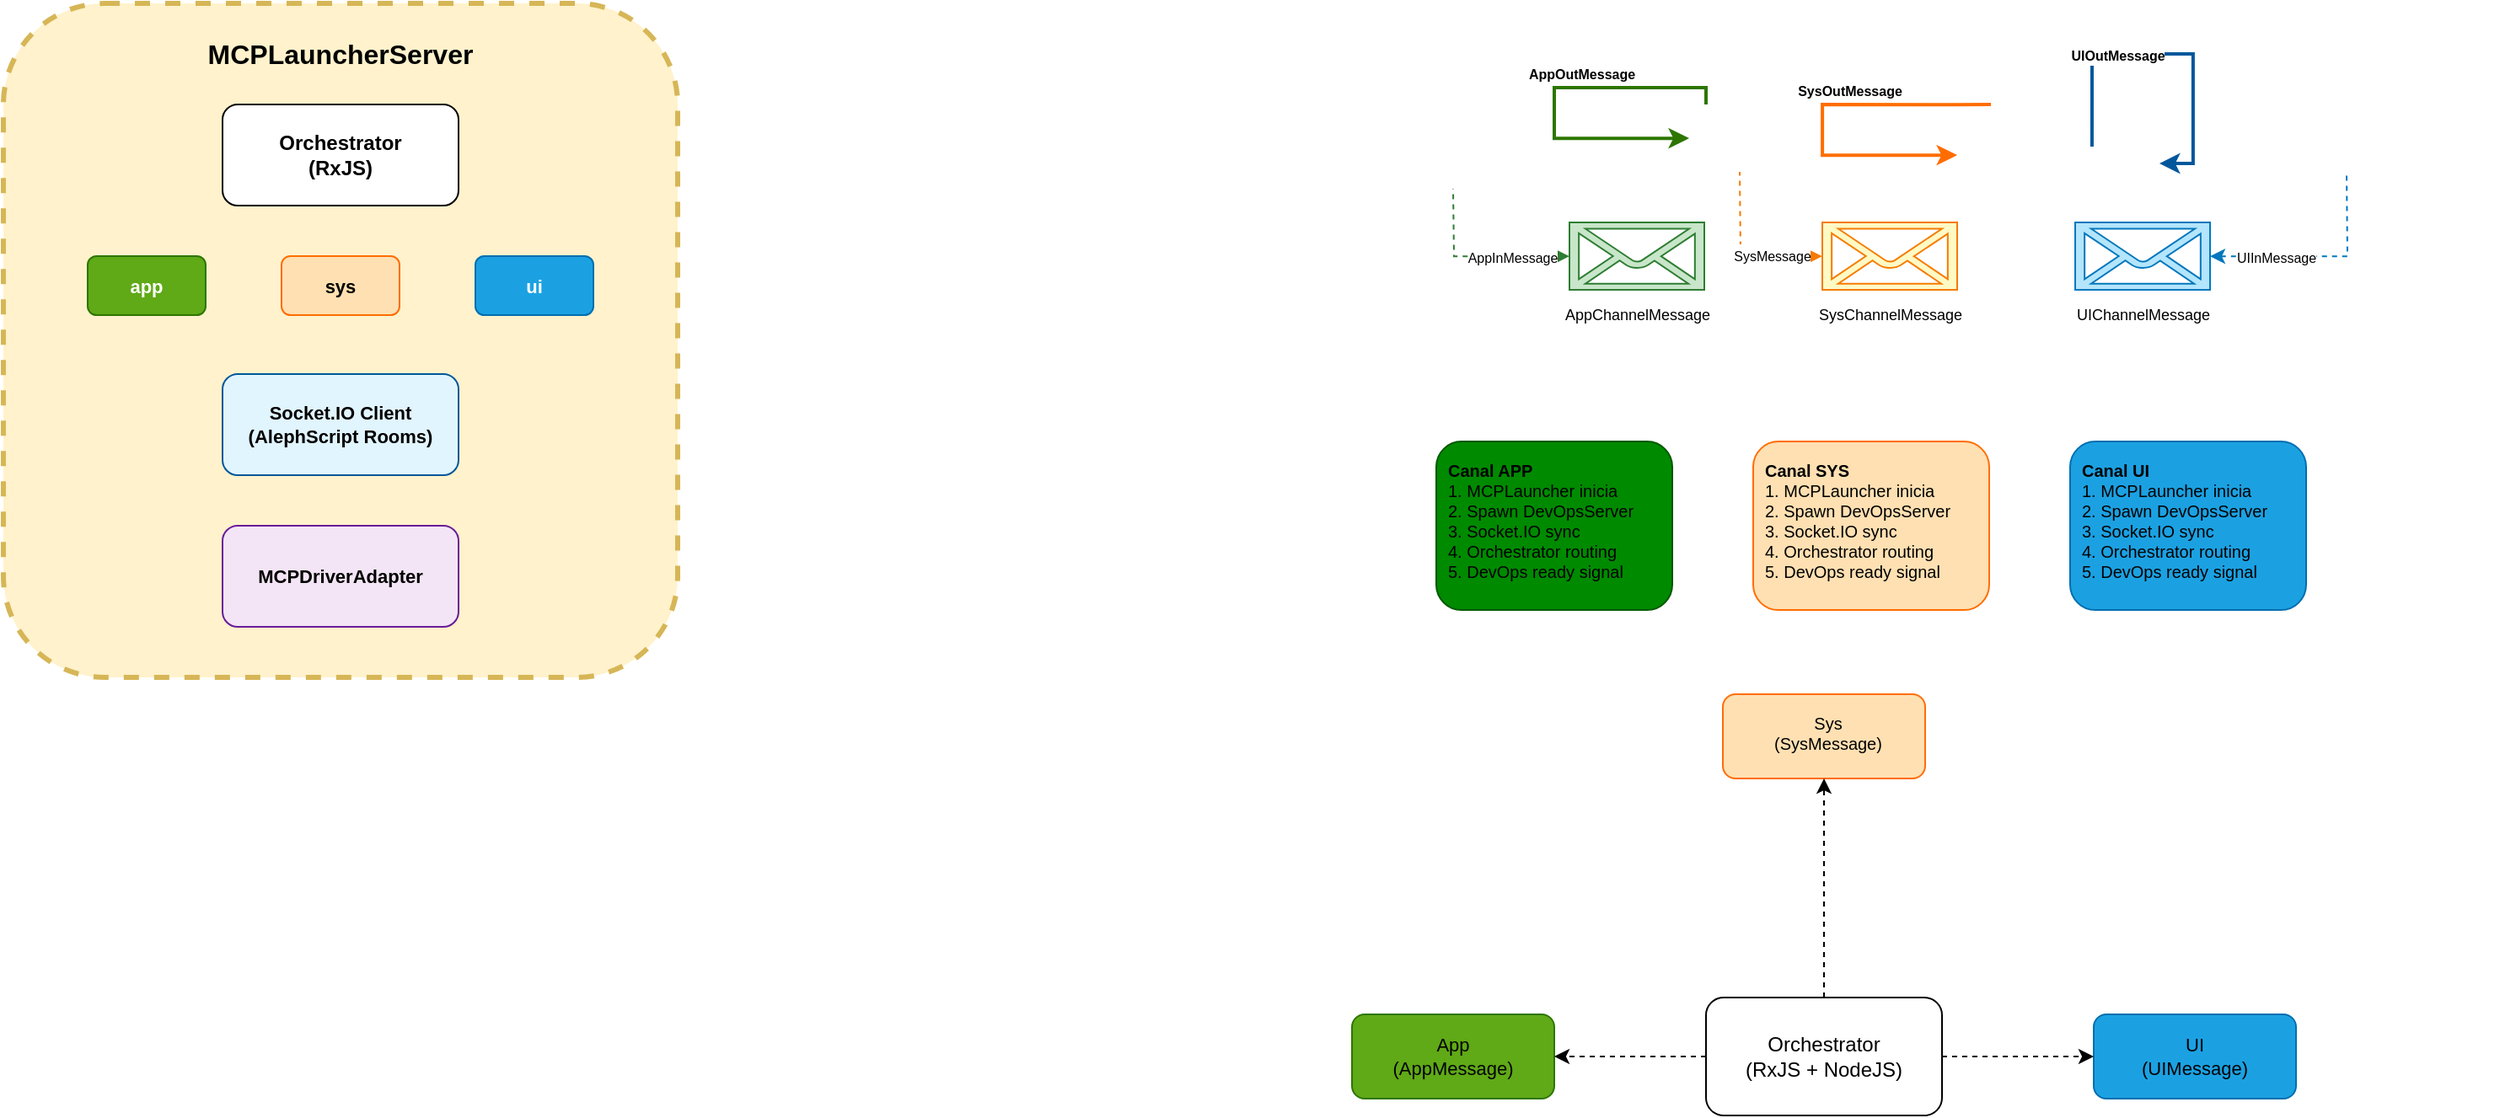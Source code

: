 <mxfile version="28.1.2">
  <diagram name="Page-1" id="c5OmrM6MlewU9U3bdkrM">
    <mxGraphModel dx="2572" dy="1632" grid="1" gridSize="10" guides="1" tooltips="1" connect="1" arrows="1" fold="1" page="1" pageScale="1" pageWidth="827" pageHeight="1169" math="0" shadow="0">
      <root>
        <mxCell id="0" />
        <mxCell id="1" parent="0" />
        <mxCell id="hNqhsEIu-VsiZdFPxnfq-1" value="" style="group" vertex="1" connectable="0" parent="1">
          <mxGeometry x="940" y="700" width="830" height="250" as="geometry" />
        </mxCell>
        <mxCell id="hNqhsEIu-VsiZdFPxnfq-2" value="Orchestrator&lt;br&gt;(RxJS + NodeJS)" style="rounded=1;whiteSpace=wrap;html=1;fontSize=12;fontColor=#000000;strokeColor=#000000;fillColor=#FFFFFF;" vertex="1" parent="hNqhsEIu-VsiZdFPxnfq-1">
          <mxGeometry x="360" y="180" width="140" height="70" as="geometry" />
        </mxCell>
        <mxCell id="hNqhsEIu-VsiZdFPxnfq-3" value="&lt;font style=&quot;color: light-dark(rgb(0, 0, 0), rgb(255, 244, 243));&quot;&gt;App&lt;br&gt;(AppMessage)&lt;/font&gt;" style="rounded=1;whiteSpace=wrap;html=1;fontSize=11;strokeColor=#2D7600;fillColor=#60a917;fontColor=#ffffff;" vertex="1" parent="hNqhsEIu-VsiZdFPxnfq-1">
          <mxGeometry x="150" y="190" width="120" height="50" as="geometry" />
        </mxCell>
        <mxCell id="hNqhsEIu-VsiZdFPxnfq-4" value="Sys&lt;br&gt;(SysMessage)" style="rounded=1;whiteSpace=wrap;html=1;fontSize=10;fontColor=default;strokeColor=#FF6D00;fillColor=#FFE0B2;align=center;verticalAlign=top;spacingLeft=5;spacingTop=5;fontFamily=Helvetica;gradientColor=none;" vertex="1" parent="hNqhsEIu-VsiZdFPxnfq-1">
          <mxGeometry x="370" width="120" height="50" as="geometry" />
        </mxCell>
        <mxCell id="hNqhsEIu-VsiZdFPxnfq-5" value="&lt;font style=&quot;color: light-dark(rgb(0, 0, 0), rgb(255, 250, 248));&quot;&gt;UI&lt;br&gt;(UIMessage)&lt;/font&gt;" style="rounded=1;whiteSpace=wrap;html=1;fontSize=11;fontColor=#ffffff;strokeColor=#006EAF;fillColor=#1ba1e2;" vertex="1" parent="hNqhsEIu-VsiZdFPxnfq-1">
          <mxGeometry x="590" y="190" width="120" height="50" as="geometry" />
        </mxCell>
        <mxCell id="hNqhsEIu-VsiZdFPxnfq-6" style="edgeStyle=orthogonalEdgeStyle;elbow=horizontal;strokeColor=#000000;dashed=1;" edge="1" parent="hNqhsEIu-VsiZdFPxnfq-1" source="hNqhsEIu-VsiZdFPxnfq-2" target="hNqhsEIu-VsiZdFPxnfq-3">
          <mxGeometry relative="1" as="geometry" />
        </mxCell>
        <mxCell id="hNqhsEIu-VsiZdFPxnfq-7" style="edgeStyle=orthogonalEdgeStyle;elbow=horizontal;strokeColor=#000000;dashed=1;" edge="1" parent="hNqhsEIu-VsiZdFPxnfq-1" source="hNqhsEIu-VsiZdFPxnfq-2" target="hNqhsEIu-VsiZdFPxnfq-4">
          <mxGeometry relative="1" as="geometry" />
        </mxCell>
        <mxCell id="hNqhsEIu-VsiZdFPxnfq-8" style="edgeStyle=orthogonalEdgeStyle;elbow=horizontal;strokeColor=#000000;dashed=1;" edge="1" parent="hNqhsEIu-VsiZdFPxnfq-1" source="hNqhsEIu-VsiZdFPxnfq-2" target="hNqhsEIu-VsiZdFPxnfq-5">
          <mxGeometry relative="1" as="geometry" />
        </mxCell>
        <mxCell id="hNqhsEIu-VsiZdFPxnfq-9" value="" style="group" vertex="1" connectable="0" parent="1">
          <mxGeometry x="1140" y="320" width="516" height="340.06" as="geometry" />
        </mxCell>
        <mxCell id="hNqhsEIu-VsiZdFPxnfq-10" style="edgeStyle=orthogonalEdgeStyle;rounded=0;orthogonalLoop=1;jettySize=auto;html=1;strokeColor=#FF6D00;strokeWidth=2;endArrow=classic;endFill=1;" edge="1" parent="hNqhsEIu-VsiZdFPxnfq-9">
          <mxGeometry relative="1" as="geometry">
            <Array as="points">
              <mxPoint x="309.03" y="30.06" />
              <mxPoint x="229.03" y="30.06" />
              <mxPoint x="229.03" y="60.06" />
            </Array>
            <mxPoint x="329.03" y="30.06" as="sourcePoint" />
            <mxPoint x="309.03" y="60.06" as="targetPoint" />
          </mxGeometry>
        </mxCell>
        <mxCell id="hNqhsEIu-VsiZdFPxnfq-11" value="&lt;font style=&quot;font-size: 8px;&quot;&gt;SysOutMessage&lt;/font&gt;" style="edgeLabel;html=1;align=center;verticalAlign=middle;resizable=0;points=[];fontSize=11;fontStyle=1;labelBackgroundColor=#FFFFFF;" vertex="1" connectable="0" parent="hNqhsEIu-VsiZdFPxnfq-10">
          <mxGeometry x="-0.2" y="1" relative="1" as="geometry">
            <mxPoint y="-10" as="offset" />
          </mxGeometry>
        </mxCell>
        <mxCell id="hNqhsEIu-VsiZdFPxnfq-12" style="edgeStyle=orthogonalEdgeStyle;rounded=0;orthogonalLoop=1;jettySize=auto;html=1;strokeColor=#01579B;strokeWidth=2;startArrow=none;startFill=0;endArrow=classic;endFill=1;" edge="1" parent="hNqhsEIu-VsiZdFPxnfq-9">
          <mxGeometry relative="1" as="geometry">
            <Array as="points">
              <mxPoint x="388.97" />
              <mxPoint x="448.97" />
              <mxPoint x="448.97" y="65" />
            </Array>
            <mxPoint x="388.97" y="55" as="sourcePoint" />
            <mxPoint x="428.97" y="65" as="targetPoint" />
          </mxGeometry>
        </mxCell>
        <mxCell id="hNqhsEIu-VsiZdFPxnfq-13" value="&lt;font style=&quot;font-size: 8px;&quot;&gt;UIOutMessage&lt;/font&gt;" style="edgeLabel;html=1;align=center;verticalAlign=middle;resizable=0;points=[];fontSize=10;fontStyle=1;labelBackgroundColor=#FFFFFF;" vertex="1" connectable="0" parent="hNqhsEIu-VsiZdFPxnfq-12">
          <mxGeometry relative="1" as="geometry">
            <mxPoint x="-30" as="offset" />
          </mxGeometry>
        </mxCell>
        <mxCell id="hNqhsEIu-VsiZdFPxnfq-14" value="" style="group" vertex="1" connectable="0" parent="hNqhsEIu-VsiZdFPxnfq-9">
          <mxGeometry y="70.06" width="516" height="270" as="geometry" />
        </mxCell>
        <mxCell id="hNqhsEIu-VsiZdFPxnfq-15" value="&lt;font style=&quot;font-size: 9px;&quot;&gt;SysChannelMessage&lt;/font&gt;" style="shape=mxgraph.signs.tech.mail;html=1;pointerEvents=1;fillColor=#FFF9C4;strokeColor=#F57C00;verticalLabelPosition=bottom;verticalAlign=top;align=center;sketch=0;" vertex="1" parent="hNqhsEIu-VsiZdFPxnfq-14">
          <mxGeometry x="229" y="30" width="80" height="40" as="geometry" />
        </mxCell>
        <mxCell id="hNqhsEIu-VsiZdFPxnfq-16" style="edgeStyle=orthogonalEdgeStyle;rounded=0;orthogonalLoop=1;jettySize=auto;html=1;strokeColor=#F57C00;strokeWidth=1;dashed=1;endArrow=none;endFill=0;startArrow=classic;startFill=1;" edge="1" parent="hNqhsEIu-VsiZdFPxnfq-14" source="hNqhsEIu-VsiZdFPxnfq-15">
          <mxGeometry relative="1" as="geometry">
            <mxPoint x="180" y="-0.06" as="targetPoint" />
          </mxGeometry>
        </mxCell>
        <mxCell id="hNqhsEIu-VsiZdFPxnfq-17" value="&lt;font style=&quot;font-size: 8px;&quot;&gt;SysMessage&lt;/font&gt;" style="edgeLabel;html=1;align=center;verticalAlign=middle;resizable=0;points=[];" vertex="1" connectable="0" parent="hNqhsEIu-VsiZdFPxnfq-16">
          <mxGeometry x="-0.388" y="-1" relative="1" as="geometry">
            <mxPoint as="offset" />
          </mxGeometry>
        </mxCell>
        <mxCell id="hNqhsEIu-VsiZdFPxnfq-18" value="&lt;font style=&quot;font-size: 9px;&quot;&gt;AppChannelMessage&lt;/font&gt;" style="shape=mxgraph.signs.tech.mail;html=1;pointerEvents=1;fillColor=#C8E6C9;strokeColor=#2E7D32;verticalLabelPosition=bottom;verticalAlign=top;align=center;sketch=0;" vertex="1" parent="hNqhsEIu-VsiZdFPxnfq-14">
          <mxGeometry x="79" y="30" width="80" height="40" as="geometry" />
        </mxCell>
        <mxCell id="hNqhsEIu-VsiZdFPxnfq-19" style="edgeStyle=orthogonalEdgeStyle;rounded=0;orthogonalLoop=1;jettySize=auto;html=1;strokeColor=#2E7D32;strokeWidth=1;dashed=1;endArrow=none;endFill=0;startArrow=classic;startFill=1;" edge="1" parent="hNqhsEIu-VsiZdFPxnfq-14" source="hNqhsEIu-VsiZdFPxnfq-18">
          <mxGeometry relative="1" as="geometry">
            <mxPoint x="10" y="9.94" as="targetPoint" />
          </mxGeometry>
        </mxCell>
        <mxCell id="hNqhsEIu-VsiZdFPxnfq-20" value="&lt;font style=&quot;font-size: 8px;&quot;&gt;AppInMessage&lt;/font&gt;" style="edgeLabel;html=1;align=center;verticalAlign=middle;resizable=0;points=[];" vertex="1" connectable="0" parent="hNqhsEIu-VsiZdFPxnfq-19">
          <mxGeometry x="-0.366" relative="1" as="geometry">
            <mxPoint as="offset" />
          </mxGeometry>
        </mxCell>
        <mxCell id="hNqhsEIu-VsiZdFPxnfq-21" value="&lt;font style=&quot;font-size: 9px;&quot;&gt;UIChannelMessage&lt;/font&gt;" style="shape=mxgraph.signs.tech.mail;html=1;pointerEvents=1;fillColor=#B3E5FC;strokeColor=#0277BD;verticalLabelPosition=bottom;verticalAlign=top;align=center;sketch=0;" vertex="1" parent="hNqhsEIu-VsiZdFPxnfq-14">
          <mxGeometry x="379" y="30" width="80" height="40" as="geometry" />
        </mxCell>
        <mxCell id="hNqhsEIu-VsiZdFPxnfq-22" style="edgeStyle=orthogonalEdgeStyle;rounded=0;orthogonalLoop=1;jettySize=auto;html=1;strokeColor=#0277BD;strokeWidth=1;dashed=1;startArrow=classic;startFill=1;endArrow=none;endFill=0;" edge="1" parent="hNqhsEIu-VsiZdFPxnfq-14" source="hNqhsEIu-VsiZdFPxnfq-21">
          <mxGeometry relative="1" as="geometry">
            <mxPoint x="540" y="-0.06" as="targetPoint" />
          </mxGeometry>
        </mxCell>
        <mxCell id="hNqhsEIu-VsiZdFPxnfq-23" value="&lt;font style=&quot;font-size: 8px;&quot;&gt;UIInMessage&lt;/font&gt;" style="edgeLabel;html=1;align=center;verticalAlign=middle;resizable=0;points=[];" vertex="1" connectable="0" parent="hNqhsEIu-VsiZdFPxnfq-22">
          <mxGeometry x="-0.413" relative="1" as="geometry">
            <mxPoint as="offset" />
          </mxGeometry>
        </mxCell>
        <mxCell id="hNqhsEIu-VsiZdFPxnfq-24" value="&lt;b&gt;Canal SYS&lt;/b&gt;&lt;br&gt;1. MCPLauncher inicia&lt;br&gt;2. Spawn DevOpsServer&lt;br&gt;3. Socket.IO sync&lt;br&gt;4. Orchestrator routing&lt;br&gt;5. DevOps ready signal" style="text;html=1;strokeColor=#FF6D00;fillColor=#FFE0B2;align=left;verticalAlign=top;whiteSpace=wrap;rounded=1;fontSize=10;spacingLeft=5;spacingTop=5;" vertex="1" parent="hNqhsEIu-VsiZdFPxnfq-14">
          <mxGeometry x="188" y="160" width="140" height="100" as="geometry" />
        </mxCell>
        <mxCell id="hNqhsEIu-VsiZdFPxnfq-25" value="&lt;font style=&quot;color: light-dark(rgb(0, 0, 0), rgb(255, 249, 248));&quot;&gt;&lt;b&gt;Canal APP&lt;/b&gt;&lt;br&gt;1. MCPLauncher inicia&lt;br&gt;2. Spawn DevOpsServer&lt;br&gt;3. Socket.IO sync&lt;br&gt;4. Orchestrator routing&lt;br&gt;5. DevOps ready signal&lt;/font&gt;" style="text;html=1;strokeColor=#005700;fillColor=#008a00;align=left;verticalAlign=top;whiteSpace=wrap;rounded=1;fontSize=10;spacingLeft=5;spacingTop=5;fontColor=#ffffff;" vertex="1" parent="hNqhsEIu-VsiZdFPxnfq-14">
          <mxGeometry y="160" width="140" height="100" as="geometry" />
        </mxCell>
        <mxCell id="hNqhsEIu-VsiZdFPxnfq-26" value="&lt;font style=&quot;color: light-dark(rgb(0, 0, 0), rgb(255, 255, 255));&quot;&gt;&lt;b&gt;Canal UI&lt;/b&gt;&lt;br&gt;1. MCPLauncher inicia&lt;br&gt;2. Spawn DevOpsServer&lt;br&gt;3. Socket.IO sync&lt;br&gt;4. Orchestrator routing&lt;br&gt;5. DevOps ready signal&lt;/font&gt;" style="text;html=1;strokeColor=#006EAF;fillColor=#1ba1e2;align=left;verticalAlign=top;whiteSpace=wrap;rounded=1;fontSize=10;spacingLeft=5;spacingTop=5;fontColor=#ffffff;" vertex="1" parent="hNqhsEIu-VsiZdFPxnfq-14">
          <mxGeometry x="376" y="160" width="140" height="100" as="geometry" />
        </mxCell>
        <mxCell id="hNqhsEIu-VsiZdFPxnfq-27" style="edgeStyle=orthogonalEdgeStyle;rounded=0;orthogonalLoop=1;jettySize=auto;html=1;strokeColor=#2D7600;strokeWidth=2;endArrow=classic;endFill=1;fillColor=#60a917;" edge="1" parent="hNqhsEIu-VsiZdFPxnfq-9">
          <mxGeometry relative="1" as="geometry">
            <Array as="points">
              <mxPoint x="160" y="20.06" />
              <mxPoint x="70" y="20.06" />
              <mxPoint x="70" y="50.06" />
            </Array>
            <mxPoint x="160" y="30.06" as="sourcePoint" />
            <mxPoint x="150" y="50.06" as="targetPoint" />
          </mxGeometry>
        </mxCell>
        <mxCell id="hNqhsEIu-VsiZdFPxnfq-28" value="&lt;font style=&quot;font-size: 8px;&quot;&gt;AppOutMessage&lt;/font&gt;" style="edgeLabel;html=1;align=center;verticalAlign=middle;resizable=0;points=[];fontSize=11;fontStyle=1;labelBackgroundColor=#FFFFFF;" vertex="1" connectable="0" parent="hNqhsEIu-VsiZdFPxnfq-27">
          <mxGeometry x="-0.2" y="1" relative="1" as="geometry">
            <mxPoint y="-10" as="offset" />
          </mxGeometry>
        </mxCell>
        <mxCell id="hNqhsEIu-VsiZdFPxnfq-29" value="" style="group" vertex="1" connectable="0" parent="1">
          <mxGeometry x="290" y="290" width="400" height="400" as="geometry" />
        </mxCell>
        <mxCell id="hNqhsEIu-VsiZdFPxnfq-30" value="" style="rounded=1;whiteSpace=wrap;html=1;fillColor=#FFF2CC;strokeColor=#D6B656;strokeWidth=3;dashed=1;" vertex="1" parent="hNqhsEIu-VsiZdFPxnfq-29">
          <mxGeometry width="400" height="400" as="geometry" />
        </mxCell>
        <mxCell id="hNqhsEIu-VsiZdFPxnfq-31" value="MCPLauncherServer" style="text;html=1;strokeColor=none;fillColor=none;align=center;verticalAlign=middle;whiteSpace=wrap;rounded=0;fontSize=16;fontStyle=1;" vertex="1" parent="hNqhsEIu-VsiZdFPxnfq-29">
          <mxGeometry x="120" y="15" width="160" height="30" as="geometry" />
        </mxCell>
        <mxCell id="hNqhsEIu-VsiZdFPxnfq-32" value="Orchestrator&lt;br&gt;(RxJS)" style="rounded=1;whiteSpace=wrap;html=1;fontSize=12;fillColor=#FFFFFF;strokeColor=#000000;fontStyle=1;" vertex="1" parent="hNqhsEIu-VsiZdFPxnfq-29">
          <mxGeometry x="130" y="60" width="140" height="60" as="geometry" />
        </mxCell>
        <mxCell id="hNqhsEIu-VsiZdFPxnfq-33" value="app" style="rounded=1;whiteSpace=wrap;html=1;fontSize=11;fillColor=#60a917;strokeColor=#2D7600;fontColor=#ffffff;fontStyle=1;" vertex="1" parent="hNqhsEIu-VsiZdFPxnfq-29">
          <mxGeometry x="50" y="150" width="70" height="35" as="geometry" />
        </mxCell>
        <mxCell id="hNqhsEIu-VsiZdFPxnfq-34" value="sys" style="rounded=1;whiteSpace=wrap;html=1;fontSize=11;fillColor=#FFE0B2;strokeColor=#FF6D00;fontStyle=1;" vertex="1" parent="hNqhsEIu-VsiZdFPxnfq-29">
          <mxGeometry x="165" y="150" width="70" height="35" as="geometry" />
        </mxCell>
        <mxCell id="hNqhsEIu-VsiZdFPxnfq-35" value="ui" style="rounded=1;whiteSpace=wrap;html=1;fontSize=11;fillColor=#1ba1e2;strokeColor=#006EAF;fontColor=#ffffff;fontStyle=1;" vertex="1" parent="hNqhsEIu-VsiZdFPxnfq-29">
          <mxGeometry x="280" y="150" width="70" height="35" as="geometry" />
        </mxCell>
        <mxCell id="hNqhsEIu-VsiZdFPxnfq-36" value="Socket.IO Client&lt;br&gt;(AlephScript Rooms)" style="rounded=1;whiteSpace=wrap;html=1;fontSize=11;fillColor=#E1F5FE;strokeColor=#01579B;fontStyle=1;" vertex="1" parent="hNqhsEIu-VsiZdFPxnfq-29">
          <mxGeometry x="130" y="220" width="140" height="60" as="geometry" />
        </mxCell>
        <mxCell id="hNqhsEIu-VsiZdFPxnfq-37" value="MCPDriverAdapter" style="rounded=1;whiteSpace=wrap;html=1;fontSize=11;fillColor=#F3E5F5;strokeColor=#6A1B9A;fontStyle=1;" vertex="1" parent="hNqhsEIu-VsiZdFPxnfq-29">
          <mxGeometry x="130" y="310" width="140" height="60" as="geometry" />
        </mxCell>
      </root>
    </mxGraphModel>
  </diagram>
</mxfile>
